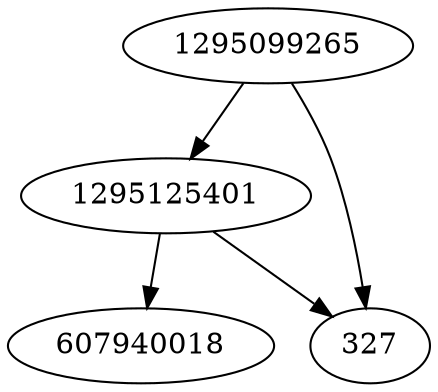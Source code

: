 strict digraph  {
1295099265;
607940018;
1295125401;
327;
1295099265 -> 1295125401;
1295099265 -> 327;
1295125401 -> 607940018;
1295125401 -> 327;
}
